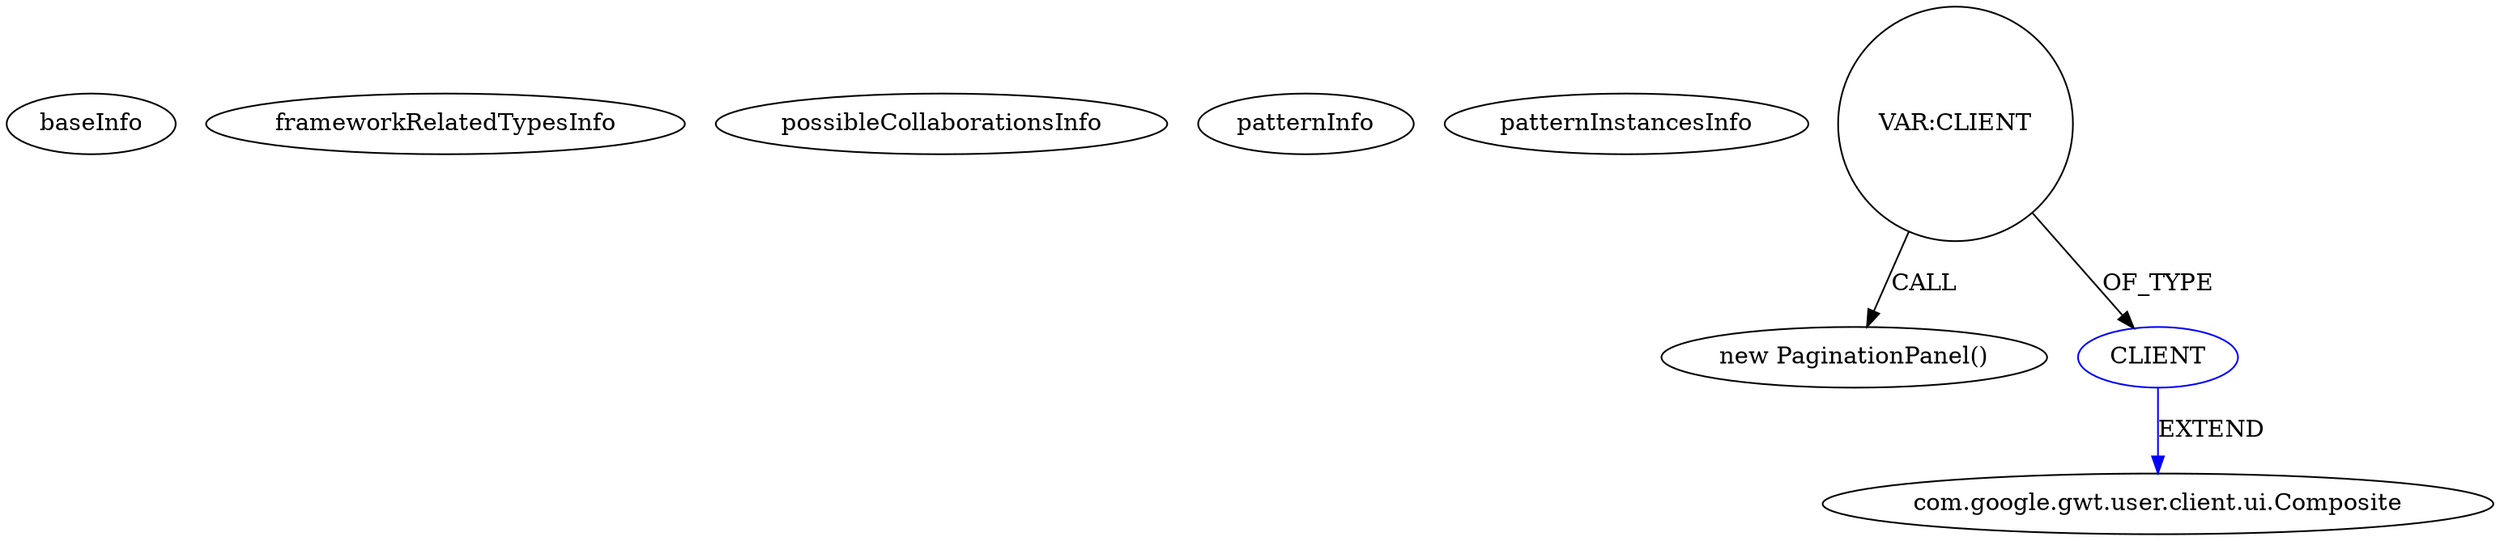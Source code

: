 digraph {
baseInfo[graphId=1817,category="pattern",isAnonymous=false,possibleRelation=false]
frameworkRelatedTypesInfo[]
possibleCollaborationsInfo[]
patternInfo[frequency=2.0,patternRootClient=null]
patternInstancesInfo[0="hmiguellima-ugat~/hmiguellima-ugat/ugat-master/src/org/ucp/gwt/widgets/MVCTable.java~MVCTable~3009",1="hmiguellima-ugat~/hmiguellima-ugat/ugat-master/src/org/ucp/gwt/widgets/MVCTable.java~void addRowCountBox(boolean,int[],org.ucp.gwt.widgets.table.TableModel)~3023"]
11[label="new PaginationPanel()",vertexType="CONSTRUCTOR_CALL",isFrameworkType=false]
12[label="VAR:CLIENT",vertexType="VARIABLE_EXPRESION",isFrameworkType=false,shape=circle]
13[label="CLIENT",vertexType="REFERENCE_CLIENT_CLASS_DECLARATION",isFrameworkType=false,color=blue]
14[label="com.google.gwt.user.client.ui.Composite",vertexType="FRAMEWORK_CLASS_TYPE",isFrameworkType=false]
12->13[label="OF_TYPE"]
12->11[label="CALL"]
13->14[label="EXTEND",color=blue]
}
